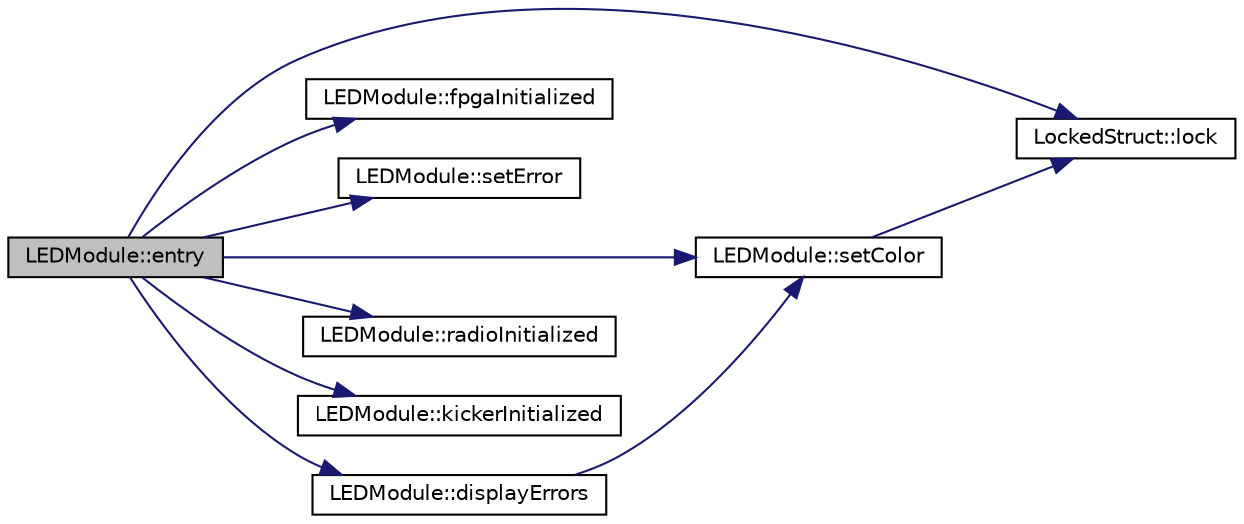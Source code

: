 digraph "LEDModule::entry"
{
  edge [fontname="Helvetica",fontsize="10",labelfontname="Helvetica",labelfontsize="10"];
  node [fontname="Helvetica",fontsize="10",shape=record];
  rankdir="LR";
  Node7 [label="LEDModule::entry",height=0.2,width=0.4,color="black", fillcolor="grey75", style="filled", fontcolor="black"];
  Node7 -> Node8 [color="midnightblue",fontsize="10",style="solid",fontname="Helvetica"];
  Node8 [label="LockedStruct::lock",height=0.2,width=0.4,color="black", fillcolor="white", style="filled",URL="$struct_locked_struct.html#aa207b98a1cd6c569a96e7d1d5565478f",tooltip="Lock this struct. "];
  Node7 -> Node9 [color="midnightblue",fontsize="10",style="solid",fontname="Helvetica"];
  Node9 [label="LEDModule::fpgaInitialized",height=0.2,width=0.4,color="black", fillcolor="white", style="filled",URL="$class_l_e_d_module.html#ac5cf1e0e2c9e02c30b9cd9dd156b6bd3",tooltip="Toggles LEDs to signal fpga initialization. "];
  Node7 -> Node10 [color="midnightblue",fontsize="10",style="solid",fontname="Helvetica"];
  Node10 [label="LEDModule::setError",height=0.2,width=0.4,color="black", fillcolor="white", style="filled",URL="$class_l_e_d_module.html#aaea3e4a443bfbb86ba711d322e056e4f",tooltip="Toggle error in errToggles. "];
  Node7 -> Node11 [color="midnightblue",fontsize="10",style="solid",fontname="Helvetica"];
  Node11 [label="LEDModule::setColor",height=0.2,width=0.4,color="black", fillcolor="white", style="filled",URL="$class_l_e_d_module.html#aa6cf1a1b6a6233e4bb5395a466bbc2d7",tooltip="Sets the color of the three dot stars. "];
  Node11 -> Node8 [color="midnightblue",fontsize="10",style="solid",fontname="Helvetica"];
  Node7 -> Node12 [color="midnightblue",fontsize="10",style="solid",fontname="Helvetica"];
  Node12 [label="LEDModule::radioInitialized",height=0.2,width=0.4,color="black", fillcolor="white", style="filled",URL="$class_l_e_d_module.html#a00403b436a96603d807aec0ca88899e1",tooltip="Toggles LEDs to signal radio initialization. "];
  Node7 -> Node13 [color="midnightblue",fontsize="10",style="solid",fontname="Helvetica"];
  Node13 [label="LEDModule::kickerInitialized",height=0.2,width=0.4,color="black", fillcolor="white", style="filled",URL="$class_l_e_d_module.html#a257cc53a6966c74659f8b5e1697960a7",tooltip="Toggles LEDs to signal fpga initialization. "];
  Node7 -> Node14 [color="midnightblue",fontsize="10",style="solid",fontname="Helvetica"];
  Node14 [label="LEDModule::displayErrors",height=0.2,width=0.4,color="black", fillcolor="white", style="filled",URL="$class_l_e_d_module.html#ae0c06c926b1b4fec093733a0232896cd",tooltip="Cycle through error color codes to display. "];
  Node14 -> Node11 [color="midnightblue",fontsize="10",style="solid",fontname="Helvetica"];
}
